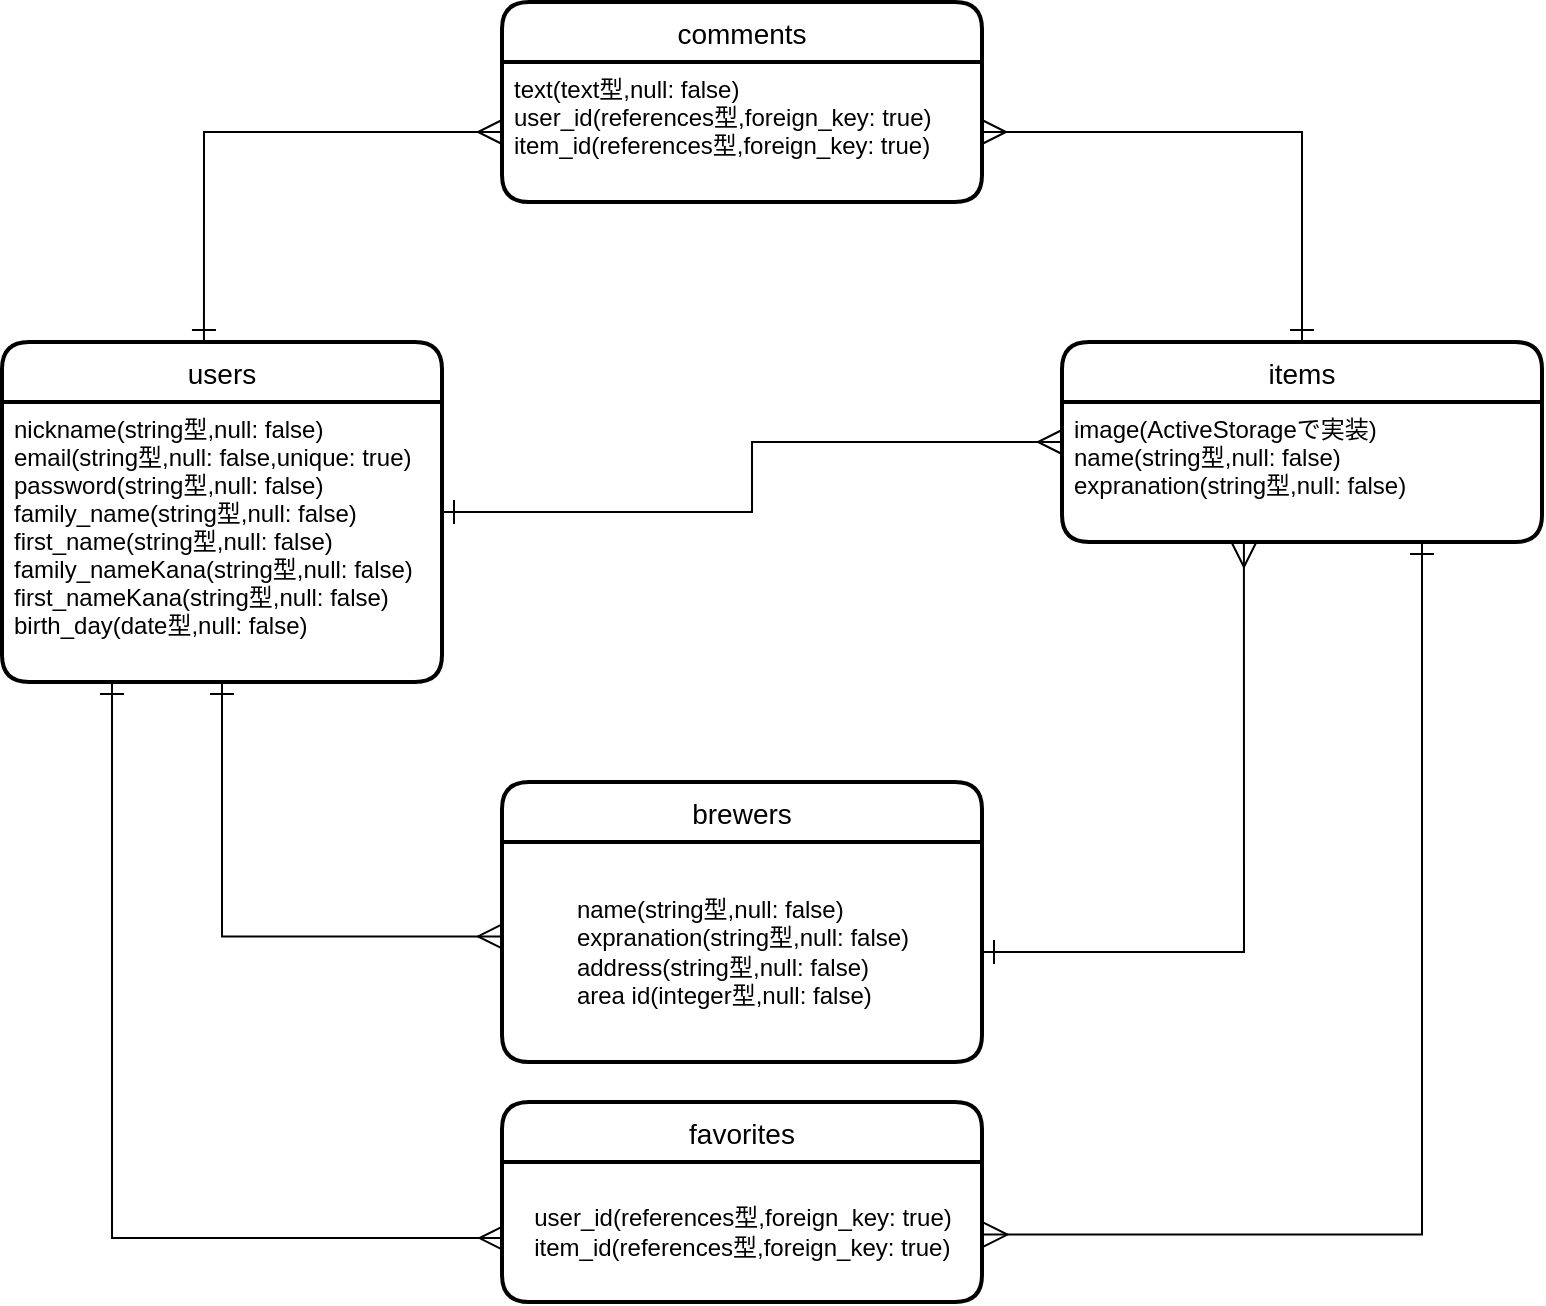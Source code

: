 <mxfile>
    <diagram id="fu9Fpj9FfT9sm14oCTm6" name="ページ1">
        <mxGraphModel dx="583" dy="482" grid="1" gridSize="10" guides="1" tooltips="1" connect="1" arrows="1" fold="1" page="1" pageScale="1" pageWidth="827" pageHeight="1169" math="0" shadow="0">
            <root>
                <mxCell id="0"/>
                <mxCell id="1" parent="0"/>
                <mxCell id="21" style="edgeStyle=orthogonalEdgeStyle;rounded=0;orthogonalLoop=1;jettySize=auto;html=1;entryX=0.003;entryY=0.543;entryDx=0;entryDy=0;entryPerimeter=0;startArrow=ERone;startFill=0;endArrow=ERmany;endFill=0;endSize=10;startSize=10;exitX=0.25;exitY=1;exitDx=0;exitDy=0;" parent="1" source="4" target="20" edge="1">
                    <mxGeometry relative="1" as="geometry">
                        <mxPoint x="125" y="480" as="targetPoint"/>
                    </mxGeometry>
                </mxCell>
                <mxCell id="24" style="edgeStyle=orthogonalEdgeStyle;rounded=0;orthogonalLoop=1;jettySize=auto;html=1;entryX=0;entryY=0.5;entryDx=0;entryDy=0;startArrow=ERone;startFill=0;endArrow=ERmany;endFill=0;strokeWidth=1;endSize=10;startSize=10;exitX=0.459;exitY=0;exitDx=0;exitDy=0;exitPerimeter=0;" parent="1" source="3" target="11" edge="1">
                    <mxGeometry relative="1" as="geometry"/>
                </mxCell>
                <mxCell id="25" style="edgeStyle=orthogonalEdgeStyle;rounded=0;orthogonalLoop=1;jettySize=auto;html=1;entryX=0;entryY=0.5;entryDx=0;entryDy=0;startArrow=ERone;startFill=0;startSize=10;endArrow=ERmany;endFill=0;endSize=10;strokeWidth=1;" parent="1" source="3" target="5" edge="1">
                    <mxGeometry relative="1" as="geometry"/>
                </mxCell>
                <mxCell id="3" value="users" style="swimlane;childLayout=stackLayout;horizontal=1;startSize=30;horizontalStack=0;rounded=1;fontSize=14;fontStyle=0;strokeWidth=2;resizeParent=0;resizeLast=1;shadow=0;dashed=0;align=center;" parent="1" vertex="1">
                    <mxGeometry x="20" y="190" width="220" height="170" as="geometry"/>
                </mxCell>
                <mxCell id="4" value="nickname(string型,null: false)&#10;email(string型,null: false,unique: true)&#10;password(string型,null: false)&#10;family_name(string型,null: false)&#10;first_name(string型,null: false)&#10;family_nameKana(string型,null: false)&#10;first_nameKana(string型,null: false)&#10;birth_day(date型,null: false)&#10;" style="align=left;strokeColor=none;fillColor=none;spacingLeft=4;fontSize=12;verticalAlign=top;resizable=0;rotatable=0;part=1;" parent="3" vertex="1">
                    <mxGeometry y="30" width="220" height="140" as="geometry"/>
                </mxCell>
                <mxCell id="5" value="items" style="swimlane;childLayout=stackLayout;horizontal=1;startSize=30;horizontalStack=0;rounded=1;fontSize=14;fontStyle=0;strokeWidth=2;resizeParent=0;resizeLast=1;shadow=0;dashed=0;align=center;" parent="1" vertex="1">
                    <mxGeometry x="550" y="190" width="240" height="100" as="geometry"/>
                </mxCell>
                <mxCell id="6" value="image(ActiveStorageで実装)&#10;name(string型,null: false)&#10;expranation(string型,null: false)&#10;&#10;" style="align=left;strokeColor=none;fillColor=none;spacingLeft=4;fontSize=12;verticalAlign=top;resizable=0;rotatable=0;part=1;" parent="5" vertex="1">
                    <mxGeometry y="30" width="240" height="70" as="geometry"/>
                </mxCell>
                <mxCell id="10" value="comments" style="swimlane;childLayout=stackLayout;horizontal=1;startSize=30;horizontalStack=0;rounded=1;fontSize=14;fontStyle=0;strokeWidth=2;resizeParent=0;resizeLast=1;shadow=0;dashed=0;align=center;" parent="1" vertex="1">
                    <mxGeometry x="270" y="20" width="240" height="100" as="geometry"/>
                </mxCell>
                <mxCell id="11" value="text(text型,null: false)&#10;user_id(references型,foreign_key: true)&#10;item_id(references型,foreign_key: true)&#10;" style="align=left;strokeColor=none;fillColor=none;spacingLeft=4;fontSize=12;verticalAlign=top;resizable=0;rotatable=0;part=1;" parent="10" vertex="1">
                    <mxGeometry y="30" width="240" height="70" as="geometry"/>
                </mxCell>
                <mxCell id="12" style="edgeStyle=orthogonalEdgeStyle;rounded=0;orthogonalLoop=1;jettySize=auto;html=1;exitX=1;exitY=0.5;exitDx=0;exitDy=0;entryX=0.5;entryY=0;entryDx=0;entryDy=0;startArrow=ERmany;startFill=0;endArrow=ERone;endFill=0;startSize=10;endSize=10;" parent="1" source="11" target="5" edge="1">
                    <mxGeometry relative="1" as="geometry"/>
                </mxCell>
                <mxCell id="18" value="favorites" style="swimlane;childLayout=stackLayout;horizontal=1;startSize=30;horizontalStack=0;rounded=1;fontSize=14;fontStyle=0;strokeWidth=2;resizeParent=0;resizeLast=1;shadow=0;dashed=0;align=center;" parent="1" vertex="1">
                    <mxGeometry x="270" y="570" width="240" height="100" as="geometry"/>
                </mxCell>
                <mxCell id="20" value="&lt;div style=&quot;text-align: left&quot;&gt;&lt;span&gt;user_id(references型,foreign_key: true)&lt;/span&gt;&lt;/div&gt;&lt;div style=&quot;text-align: left&quot;&gt;&lt;span&gt;item_id(references型,foreign_key: true)&lt;/span&gt;&lt;/div&gt;" style="text;html=1;align=center;verticalAlign=middle;resizable=0;points=[];autosize=1;" parent="18" vertex="1">
                    <mxGeometry y="30" width="240" height="70" as="geometry"/>
                </mxCell>
                <mxCell id="22" style="edgeStyle=orthogonalEdgeStyle;rounded=0;orthogonalLoop=1;jettySize=auto;html=1;entryX=1.003;entryY=0.518;entryDx=0;entryDy=0;entryPerimeter=0;startArrow=ERone;startFill=0;endArrow=ERmany;endFill=0;endSize=10;startSize=10;exitX=0.75;exitY=1;exitDx=0;exitDy=0;" parent="1" source="6" target="20" edge="1">
                    <mxGeometry relative="1" as="geometry"/>
                </mxCell>
                <mxCell id="27" value="brewers" style="swimlane;childLayout=stackLayout;horizontal=1;startSize=30;horizontalStack=0;rounded=1;fontSize=14;fontStyle=0;strokeWidth=2;resizeParent=0;resizeLast=1;shadow=0;dashed=0;align=center;" vertex="1" parent="1">
                    <mxGeometry x="270" y="410" width="240" height="140" as="geometry"/>
                </mxCell>
                <mxCell id="28" value="&lt;div style=&quot;text-align: left&quot;&gt;name(string型,null: false)&lt;/div&gt;&lt;div style=&quot;text-align: left&quot;&gt;expranation(string型,null: false)&lt;br&gt;address(string型,null: false)&lt;br style=&quot;padding: 0px ; margin: 0px&quot;&gt;area id(integer型,null: false)&lt;br&gt;&lt;/div&gt;" style="text;html=1;align=center;verticalAlign=middle;resizable=0;points=[];autosize=1;" vertex="1" parent="27">
                    <mxGeometry y="30" width="240" height="110" as="geometry"/>
                </mxCell>
                <mxCell id="29" style="edgeStyle=orthogonalEdgeStyle;rounded=0;orthogonalLoop=1;jettySize=auto;html=1;exitX=0.5;exitY=1;exitDx=0;exitDy=0;entryX=0;entryY=0.429;entryDx=0;entryDy=0;entryPerimeter=0;startArrow=ERone;startFill=0;endArrow=ERmany;endFill=0;endSize=10;startSize=10;" edge="1" parent="1" source="4" target="28">
                    <mxGeometry relative="1" as="geometry"/>
                </mxCell>
                <mxCell id="30" style="edgeStyle=orthogonalEdgeStyle;rounded=0;orthogonalLoop=1;jettySize=auto;html=1;entryX=0.379;entryY=1.007;entryDx=0;entryDy=0;entryPerimeter=0;startArrow=ERone;startFill=0;endArrow=ERmany;endFill=0;endSize=10;startSize=10;" edge="1" parent="1" source="28" target="6">
                    <mxGeometry relative="1" as="geometry"/>
                </mxCell>
            </root>
        </mxGraphModel>
    </diagram>
</mxfile>